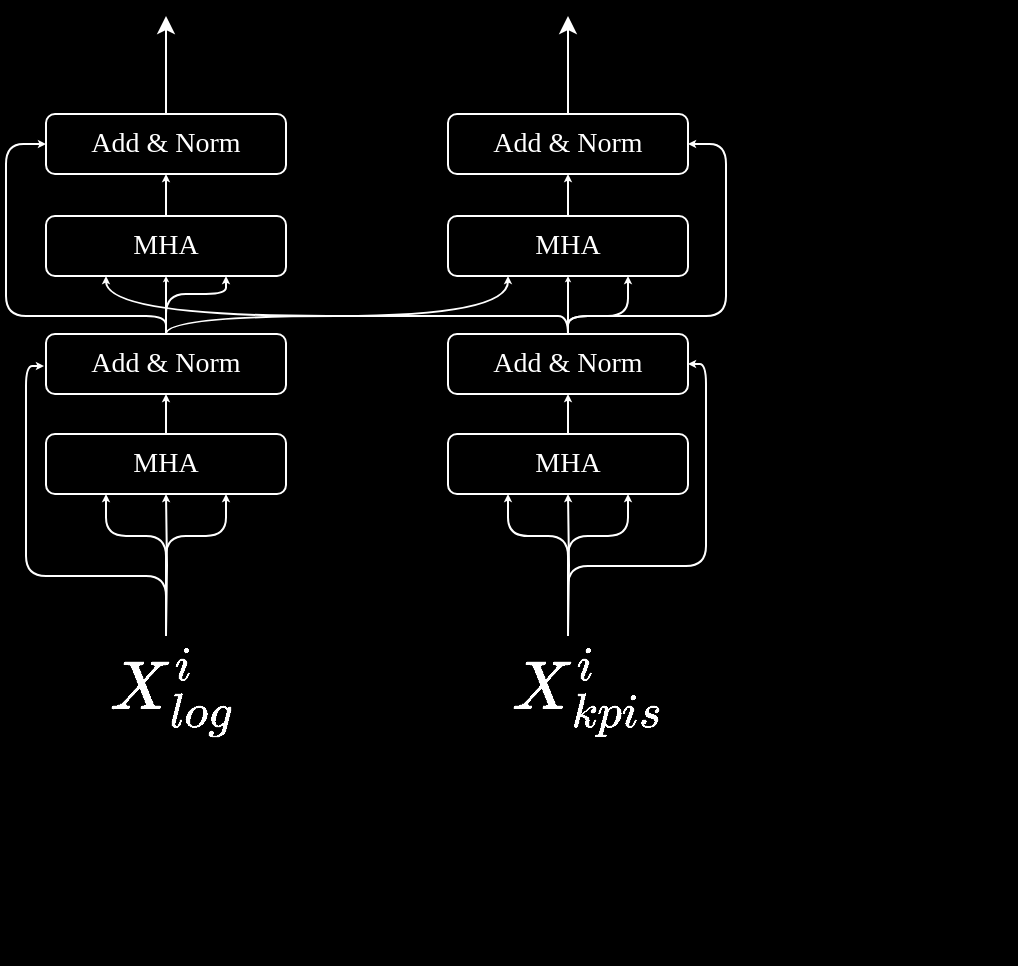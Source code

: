 <mxfile version="21.8.0" type="github">
  <diagram name="第 1 页" id="7Xx6FH7bHkI1iPReVcp6">
    <mxGraphModel dx="1111" dy="644" grid="1" gridSize="10" guides="1" tooltips="1" connect="1" arrows="1" fold="1" page="1" pageScale="1" pageWidth="827" pageHeight="1169" background="#000000" math="1" shadow="0">
      <root>
        <mxCell id="0" />
        <mxCell id="1" parent="0" />
        <mxCell id="5JCfvY9aso4xBgZU0NgJ-16" style="edgeStyle=orthogonalEdgeStyle;rounded=1;orthogonalLoop=1;jettySize=auto;html=1;entryX=0.75;entryY=1;entryDx=0;entryDy=0;strokeColor=#FFFFFF;strokeWidth=1;endSize=1;startSize=1;fontFamily=Verdana;exitX=0.5;exitY=0;exitDx=0;exitDy=0;fontColor=#FFFFFF;labelBackgroundColor=#000000;" parent="1" target="5JCfvY9aso4xBgZU0NgJ-5" edge="1">
          <mxGeometry relative="1" as="geometry">
            <Array as="points">
              <mxPoint x="250" y="340" />
              <mxPoint x="280" y="340" />
            </Array>
            <mxPoint x="250" y="390.0" as="sourcePoint" />
            <mxPoint x="290.0" y="319.0" as="targetPoint" />
          </mxGeometry>
        </mxCell>
        <mxCell id="5JCfvY9aso4xBgZU0NgJ-17" style="edgeStyle=orthogonalEdgeStyle;rounded=1;orthogonalLoop=1;jettySize=auto;html=1;exitX=0.5;exitY=0;exitDx=0;exitDy=0;strokeColor=#FFFFFF;strokeWidth=1;endSize=1;startSize=0;targetPerimeterSpacing=0;fontFamily=Verdana;entryX=0.25;entryY=1;entryDx=0;entryDy=0;fontColor=#FFFFFF;labelBackgroundColor=#000000;" parent="1" target="5JCfvY9aso4xBgZU0NgJ-5" edge="1">
          <mxGeometry relative="1" as="geometry">
            <Array as="points">
              <mxPoint x="250" y="340" />
              <mxPoint x="220" y="340" />
            </Array>
            <mxPoint x="250" y="390.0" as="sourcePoint" />
            <mxPoint x="230.0" y="319.0" as="targetPoint" />
          </mxGeometry>
        </mxCell>
        <mxCell id="5JCfvY9aso4xBgZU0NgJ-22" style="edgeStyle=orthogonalEdgeStyle;rounded=1;orthogonalLoop=1;jettySize=auto;html=1;exitX=0.5;exitY=0;exitDx=0;exitDy=0;strokeColor=#FFFFFF;entryX=0;entryY=0.5;entryDx=0;entryDy=0;strokeWidth=1;endSize=1;startSize=1;fontFamily=Verdana;fontColor=#FFFFFF;labelBackgroundColor=#000000;" parent="1" edge="1">
          <mxGeometry relative="1" as="geometry">
            <mxPoint x="189" y="255" as="targetPoint" />
            <mxPoint x="250" y="390.0" as="sourcePoint" />
            <Array as="points">
              <mxPoint x="250" y="360" />
              <mxPoint x="180" y="360" />
              <mxPoint x="180" y="255" />
            </Array>
          </mxGeometry>
        </mxCell>
        <mxCell id="GAgnMA058pUpvQtoYiCX-12" style="edgeStyle=orthogonalEdgeStyle;rounded=0;orthogonalLoop=1;jettySize=auto;html=1;exitX=0.5;exitY=0;exitDx=0;exitDy=0;entryX=0.5;entryY=1;entryDx=0;entryDy=0;strokeColor=#FFFFFF;endSize=1;startSize=1;fontColor=#FFFFFF;labelBackgroundColor=#000000;" edge="1" parent="1" target="5JCfvY9aso4xBgZU0NgJ-5">
          <mxGeometry relative="1" as="geometry">
            <mxPoint x="250" y="390.0" as="sourcePoint" />
          </mxGeometry>
        </mxCell>
        <mxCell id="5JCfvY9aso4xBgZU0NgJ-5" value="&lt;font style=&quot;font-size: 14px;&quot;&gt;MHA&lt;/font&gt;" style="rounded=1;whiteSpace=wrap;html=1;fillColor=#000000;strokeWidth=1;strokeColor=#FFFFFF;fontFamily=Verdana;fontColor=#FFFFFF;labelBackgroundColor=#000000;" parent="1" vertex="1">
          <mxGeometry x="190" y="289" width="120" height="30" as="geometry" />
        </mxCell>
        <mxCell id="5JCfvY9aso4xBgZU0NgJ-14" value="" style="endArrow=classic;html=1;rounded=1;strokeColor=#FFFFFF;endSize=1;strokeWidth=1;fontFamily=Verdana;fontColor=#FFFFFF;labelBackgroundColor=#000000;" parent="1" source="5JCfvY9aso4xBgZU0NgJ-5" target="5JCfvY9aso4xBgZU0NgJ-6" edge="1">
          <mxGeometry width="50" height="50" relative="1" as="geometry">
            <mxPoint x="247" y="290" as="sourcePoint" />
            <mxPoint x="300" y="170" as="targetPoint" />
            <Array as="points" />
          </mxGeometry>
        </mxCell>
        <mxCell id="5JCfvY9aso4xBgZU0NgJ-25" style="edgeStyle=orthogonalEdgeStyle;rounded=0;orthogonalLoop=1;jettySize=auto;html=1;exitX=0.5;exitY=0;exitDx=0;exitDy=0;entryX=0.5;entryY=1;entryDx=0;entryDy=0;strokeColor=#FFFFFF;strokeWidth=1;endSize=0;fontFamily=Verdana;fontColor=#FFFFFF;labelBackgroundColor=#000000;" parent="1" source="5JCfvY9aso4xBgZU0NgJ-6" target="5JCfvY9aso4xBgZU0NgJ-23" edge="1">
          <mxGeometry relative="1" as="geometry" />
        </mxCell>
        <mxCell id="5JCfvY9aso4xBgZU0NgJ-42" style="edgeStyle=orthogonalEdgeStyle;rounded=1;orthogonalLoop=1;jettySize=auto;html=1;exitX=0.5;exitY=0;exitDx=0;exitDy=0;entryX=0.25;entryY=1;entryDx=0;entryDy=0;strokeColor=#FFFFFF;endSize=1;strokeWidth=1;curved=1;fontFamily=Verdana;fontColor=#FFFFFF;labelBackgroundColor=#000000;" parent="1" source="5JCfvY9aso4xBgZU0NgJ-6" target="5JCfvY9aso4xBgZU0NgJ-40" edge="1">
          <mxGeometry relative="1" as="geometry">
            <Array as="points">
              <mxPoint x="250" y="230" />
              <mxPoint x="421" y="230" />
            </Array>
          </mxGeometry>
        </mxCell>
        <mxCell id="5JCfvY9aso4xBgZU0NgJ-44" style="rounded=1;orthogonalLoop=1;jettySize=auto;html=1;exitX=0.5;exitY=0;exitDx=0;exitDy=0;entryX=0.75;entryY=1;entryDx=0;entryDy=0;strokeColor=#FFFFFF;strokeWidth=1;endSize=1;startSize=1;fontFamily=Verdana;edgeStyle=orthogonalEdgeStyle;fontColor=#FFFFFF;labelBackgroundColor=#000000;" parent="1" source="5JCfvY9aso4xBgZU0NgJ-6" target="5JCfvY9aso4xBgZU0NgJ-23" edge="1">
          <mxGeometry relative="1" as="geometry">
            <Array as="points">
              <mxPoint x="250" y="219" />
              <mxPoint x="280" y="219" />
            </Array>
          </mxGeometry>
        </mxCell>
        <mxCell id="5JCfvY9aso4xBgZU0NgJ-47" style="edgeStyle=orthogonalEdgeStyle;rounded=1;orthogonalLoop=1;jettySize=auto;html=1;exitX=0.5;exitY=0;exitDx=0;exitDy=0;entryX=0;entryY=0.5;entryDx=0;entryDy=0;strokeColor=#FFFFFF;strokeWidth=1;endSize=1;startSize=1;fontFamily=Verdana;fontColor=#FFFFFF;labelBackgroundColor=#000000;" parent="1" source="5JCfvY9aso4xBgZU0NgJ-6" target="5JCfvY9aso4xBgZU0NgJ-45" edge="1">
          <mxGeometry relative="1" as="geometry">
            <Array as="points">
              <mxPoint x="250" y="230" />
              <mxPoint x="170" y="230" />
              <mxPoint x="170" y="144" />
            </Array>
          </mxGeometry>
        </mxCell>
        <mxCell id="5JCfvY9aso4xBgZU0NgJ-6" value="&lt;font size=&quot;1&quot;&gt;&lt;span style=&quot;font-size: 14px;&quot;&gt;Add &amp;amp; Norm&lt;/span&gt;&lt;/font&gt;" style="rounded=1;whiteSpace=wrap;html=1;fillColor=#000000;strokeWidth=1;strokeColor=#FFFFFF;fontFamily=Verdana;fontColor=#FFFFFF;labelBackgroundColor=#000000;" parent="1" vertex="1">
          <mxGeometry x="190" y="239" width="120" height="30" as="geometry" />
        </mxCell>
        <mxCell id="5JCfvY9aso4xBgZU0NgJ-48" style="edgeStyle=orthogonalEdgeStyle;rounded=1;orthogonalLoop=1;jettySize=auto;html=1;exitX=0.5;exitY=0;exitDx=0;exitDy=0;entryX=0.5;entryY=1;entryDx=0;entryDy=0;strokeColor=#FFFFFF;strokeWidth=1;endSize=1;startSize=1;fontFamily=Verdana;fontColor=#FFFFFF;labelBackgroundColor=#000000;" parent="1" source="5JCfvY9aso4xBgZU0NgJ-23" target="5JCfvY9aso4xBgZU0NgJ-45" edge="1">
          <mxGeometry relative="1" as="geometry" />
        </mxCell>
        <mxCell id="5JCfvY9aso4xBgZU0NgJ-23" value="&lt;font style=&quot;font-size: 14px;&quot;&gt;MHA&lt;/font&gt;" style="rounded=1;whiteSpace=wrap;html=1;fillColor=#000000;strokeWidth=1;strokeColor=#FFFFFF;fontFamily=Verdana;fontColor=#FFFFFF;labelBackgroundColor=#000000;" parent="1" vertex="1">
          <mxGeometry x="190" y="180" width="120" height="30" as="geometry" />
        </mxCell>
        <mxCell id="GAgnMA058pUpvQtoYiCX-13" style="edgeStyle=orthogonalEdgeStyle;rounded=0;orthogonalLoop=1;jettySize=auto;html=1;exitX=0.5;exitY=0;exitDx=0;exitDy=0;entryX=0.5;entryY=1;entryDx=0;entryDy=0;strokeColor=#FFFFFF;endSize=1;startSize=0;fontColor=#FFFFFF;labelBackgroundColor=#000000;" edge="1" parent="1" target="5JCfvY9aso4xBgZU0NgJ-34">
          <mxGeometry relative="1" as="geometry">
            <mxPoint x="451" y="390" as="sourcePoint" />
          </mxGeometry>
        </mxCell>
        <mxCell id="GAgnMA058pUpvQtoYiCX-14" style="edgeStyle=orthogonalEdgeStyle;orthogonalLoop=1;jettySize=auto;html=1;exitX=0.5;exitY=0;exitDx=0;exitDy=0;entryX=0.25;entryY=1;entryDx=0;entryDy=0;rounded=1;strokeColor=#FFFFFF;endSize=1;startSize=1;fontColor=#FFFFFF;labelBackgroundColor=#000000;" edge="1" parent="1" target="5JCfvY9aso4xBgZU0NgJ-34">
          <mxGeometry relative="1" as="geometry">
            <mxPoint x="451" y="390" as="sourcePoint" />
            <Array as="points">
              <mxPoint x="451" y="340" />
              <mxPoint x="421" y="340" />
            </Array>
          </mxGeometry>
        </mxCell>
        <mxCell id="GAgnMA058pUpvQtoYiCX-15" style="edgeStyle=orthogonalEdgeStyle;rounded=1;orthogonalLoop=1;jettySize=auto;html=1;exitX=0.5;exitY=0;exitDx=0;exitDy=0;entryX=0.75;entryY=1;entryDx=0;entryDy=0;strokeColor=#FFFFFF;endSize=1;startSize=0;fontColor=#FFFFFF;labelBackgroundColor=#000000;" edge="1" parent="1" target="5JCfvY9aso4xBgZU0NgJ-34">
          <mxGeometry relative="1" as="geometry">
            <mxPoint x="451" y="390" as="sourcePoint" />
            <Array as="points">
              <mxPoint x="451" y="340" />
              <mxPoint x="481" y="340" />
            </Array>
          </mxGeometry>
        </mxCell>
        <mxCell id="GAgnMA058pUpvQtoYiCX-16" style="edgeStyle=orthogonalEdgeStyle;rounded=1;orthogonalLoop=1;jettySize=auto;html=1;exitX=0.5;exitY=0;exitDx=0;exitDy=0;entryX=1;entryY=0.5;entryDx=0;entryDy=0;strokeColor=#FFFFFF;endSize=1;startSize=1;" edge="1" parent="1" target="5JCfvY9aso4xBgZU0NgJ-39">
          <mxGeometry relative="1" as="geometry">
            <mxPoint x="451" y="390" as="sourcePoint" />
            <Array as="points">
              <mxPoint x="451" y="355" />
              <mxPoint x="520" y="355" />
              <mxPoint x="520" y="254" />
            </Array>
          </mxGeometry>
        </mxCell>
        <mxCell id="5JCfvY9aso4xBgZU0NgJ-34" value="&lt;font style=&quot;font-size: 14px;&quot;&gt;MHA&lt;/font&gt;" style="rounded=1;whiteSpace=wrap;html=1;fillColor=#000000;strokeWidth=1;strokeColor=#FFFFFF;fontFamily=Verdana;labelBackgroundColor=#000000;fontColor=#FFFFFF;" parent="1" vertex="1">
          <mxGeometry x="391" y="289" width="120" height="30" as="geometry" />
        </mxCell>
        <mxCell id="5JCfvY9aso4xBgZU0NgJ-35" value="" style="endArrow=classic;html=1;rounded=1;strokeColor=#FFFFFF;endSize=1;strokeWidth=1;fontFamily=Verdana;fontColor=#FFFFFF;labelBackgroundColor=#000000;" parent="1" source="5JCfvY9aso4xBgZU0NgJ-34" target="5JCfvY9aso4xBgZU0NgJ-39" edge="1">
          <mxGeometry width="50" height="50" relative="1" as="geometry">
            <mxPoint x="448" y="290" as="sourcePoint" />
            <mxPoint x="501" y="170" as="targetPoint" />
            <Array as="points" />
          </mxGeometry>
        </mxCell>
        <mxCell id="5JCfvY9aso4xBgZU0NgJ-38" style="edgeStyle=orthogonalEdgeStyle;rounded=0;orthogonalLoop=1;jettySize=auto;html=1;exitX=0.5;exitY=0;exitDx=0;exitDy=0;entryX=0.5;entryY=1;entryDx=0;entryDy=0;strokeColor=#FFFFFF;strokeWidth=1;endSize=0;fontFamily=Verdana;fontColor=#FFFFFF;labelBackgroundColor=#000000;" parent="1" source="5JCfvY9aso4xBgZU0NgJ-39" target="5JCfvY9aso4xBgZU0NgJ-40" edge="1">
          <mxGeometry relative="1" as="geometry" />
        </mxCell>
        <mxCell id="5JCfvY9aso4xBgZU0NgJ-41" style="rounded=1;orthogonalLoop=1;jettySize=auto;html=1;exitX=0.5;exitY=0;exitDx=0;exitDy=0;entryX=0.25;entryY=1;entryDx=0;entryDy=0;edgeStyle=orthogonalEdgeStyle;strokeColor=#FFFFFF;endSize=1;strokeWidth=1;startSize=1;curved=1;fontFamily=Verdana;fontColor=#FFFFFF;labelBackgroundColor=#000000;" parent="1" source="5JCfvY9aso4xBgZU0NgJ-39" target="5JCfvY9aso4xBgZU0NgJ-23" edge="1">
          <mxGeometry relative="1" as="geometry">
            <Array as="points">
              <mxPoint x="441" y="230" />
              <mxPoint x="215" y="230" />
            </Array>
          </mxGeometry>
        </mxCell>
        <mxCell id="5JCfvY9aso4xBgZU0NgJ-43" style="edgeStyle=orthogonalEdgeStyle;rounded=1;orthogonalLoop=1;jettySize=auto;html=1;exitX=0.5;exitY=0;exitDx=0;exitDy=0;entryX=0.75;entryY=1;entryDx=0;entryDy=0;strokeColor=#FFFFFF;strokeWidth=1;endSize=1;startSize=1;fontFamily=Verdana;fontColor=#FFFFFF;labelBackgroundColor=#000000;" parent="1" source="5JCfvY9aso4xBgZU0NgJ-39" target="5JCfvY9aso4xBgZU0NgJ-40" edge="1">
          <mxGeometry relative="1" as="geometry">
            <Array as="points">
              <mxPoint x="451" y="230" />
              <mxPoint x="481" y="230" />
            </Array>
          </mxGeometry>
        </mxCell>
        <mxCell id="5JCfvY9aso4xBgZU0NgJ-50" style="edgeStyle=orthogonalEdgeStyle;rounded=1;orthogonalLoop=1;jettySize=auto;html=1;exitX=0.5;exitY=0;exitDx=0;exitDy=0;entryX=1;entryY=0.5;entryDx=0;entryDy=0;strokeColor=#FFFFFF;strokeWidth=1;endSize=1;startSize=1;fontFamily=Verdana;fontColor=#FFFFFF;labelBackgroundColor=#000000;" parent="1" source="5JCfvY9aso4xBgZU0NgJ-39" target="5JCfvY9aso4xBgZU0NgJ-46" edge="1">
          <mxGeometry relative="1" as="geometry">
            <Array as="points">
              <mxPoint x="451" y="230" />
              <mxPoint x="530" y="230" />
              <mxPoint x="530" y="144" />
            </Array>
            <mxPoint x="480.0" y="239.0" as="sourcePoint" />
            <mxPoint x="540.0" y="144" as="targetPoint" />
          </mxGeometry>
        </mxCell>
        <mxCell id="5JCfvY9aso4xBgZU0NgJ-39" value="&lt;font size=&quot;1&quot;&gt;&lt;span style=&quot;font-size: 14px;&quot;&gt;Add &amp;amp; Norm&lt;/span&gt;&lt;/font&gt;" style="rounded=1;whiteSpace=wrap;html=1;fillColor=#000000;strokeWidth=1;strokeColor=#FFFFFF;fontFamily=Verdana;fontColor=#FFFFFF;labelBackgroundColor=#000000;" parent="1" vertex="1">
          <mxGeometry x="391" y="239" width="120" height="30" as="geometry" />
        </mxCell>
        <mxCell id="5JCfvY9aso4xBgZU0NgJ-49" style="edgeStyle=orthogonalEdgeStyle;rounded=1;orthogonalLoop=1;jettySize=auto;html=1;exitX=0.5;exitY=0;exitDx=0;exitDy=0;entryX=0.5;entryY=1;entryDx=0;entryDy=0;strokeColor=#FFFFFF;strokeWidth=1;endSize=1;startSize=1;fontFamily=Verdana;fontColor=#FFFFFF;labelBackgroundColor=#000000;" parent="1" source="5JCfvY9aso4xBgZU0NgJ-40" target="5JCfvY9aso4xBgZU0NgJ-46" edge="1">
          <mxGeometry relative="1" as="geometry" />
        </mxCell>
        <mxCell id="5JCfvY9aso4xBgZU0NgJ-40" value="&lt;font style=&quot;font-size: 14px;&quot;&gt;MHA&lt;/font&gt;" style="rounded=1;whiteSpace=wrap;html=1;fillColor=#000000;strokeWidth=1;strokeColor=#FFFFFF;fontFamily=Verdana;fontColor=#FFFFFF;labelBackgroundColor=#000000;" parent="1" vertex="1">
          <mxGeometry x="391" y="180" width="120" height="30" as="geometry" />
        </mxCell>
        <mxCell id="GAgnMA058pUpvQtoYiCX-5" style="edgeStyle=orthogonalEdgeStyle;rounded=0;orthogonalLoop=1;jettySize=auto;html=1;exitX=0.5;exitY=0;exitDx=0;exitDy=0;fontColor=#FFFFFF;targetPerimeterSpacing=5;sourcePerimeterSpacing=6;strokeColor=#FFFFFF;strokeWidth=1;fontFamily=Verdana;labelBackgroundColor=#000000;" edge="1" parent="1" source="5JCfvY9aso4xBgZU0NgJ-45">
          <mxGeometry relative="1" as="geometry">
            <mxPoint x="250" y="80" as="targetPoint" />
            <Array as="points">
              <mxPoint x="250" y="80" />
            </Array>
          </mxGeometry>
        </mxCell>
        <mxCell id="5JCfvY9aso4xBgZU0NgJ-45" value="&lt;font size=&quot;1&quot;&gt;&lt;span style=&quot;font-size: 14px;&quot;&gt;Add &amp;amp; Norm&lt;/span&gt;&lt;/font&gt;" style="rounded=1;whiteSpace=wrap;html=1;fillColor=#000000;strokeWidth=1;strokeColor=#FFFFFF;fontFamily=Verdana;fontColor=#FFFFFF;labelBackgroundColor=#000000;" parent="1" vertex="1">
          <mxGeometry x="190" y="129" width="120" height="30" as="geometry" />
        </mxCell>
        <mxCell id="GAgnMA058pUpvQtoYiCX-7" style="edgeStyle=orthogonalEdgeStyle;rounded=0;orthogonalLoop=1;jettySize=auto;html=1;exitX=0.5;exitY=0;exitDx=0;exitDy=0;strokeColor=#FFFFFF;strokeWidth=1;fontFamily=Verdana;fontColor=#FFFFFF;labelBackgroundColor=#000000;" edge="1" parent="1" source="5JCfvY9aso4xBgZU0NgJ-46">
          <mxGeometry relative="1" as="geometry">
            <mxPoint x="451" y="80" as="targetPoint" />
          </mxGeometry>
        </mxCell>
        <mxCell id="5JCfvY9aso4xBgZU0NgJ-46" value="&lt;font size=&quot;1&quot;&gt;&lt;span style=&quot;font-size: 14px;&quot;&gt;Add &amp;amp; Norm&lt;/span&gt;&lt;/font&gt;" style="rounded=1;whiteSpace=wrap;html=1;fillColor=#000000;strokeWidth=1;strokeColor=#FFFFFF;fontFamily=Verdana;fontColor=#FFFFFF;labelBackgroundColor=#000000;" parent="1" vertex="1">
          <mxGeometry x="391" y="129" width="120" height="30" as="geometry" />
        </mxCell>
        <mxCell id="GAgnMA058pUpvQtoYiCX-17" value="&lt;h2 style=&quot;font-size: 29px;&quot;&gt;&lt;font style=&quot;font-size: 29px;&quot; color=&quot;#ffffff&quot;&gt;$$X_{\textit{kpis}}^{\textit{i}}$$&lt;/font&gt;&lt;/h2&gt;&lt;font style=&quot;font-size: 29px;&quot; color=&quot;#ffffff&quot;&gt;&lt;br&gt;&lt;/font&gt;" style="text;html=1;strokeColor=none;fillColor=none;align=center;verticalAlign=middle;whiteSpace=wrap;rounded=0;" vertex="1" parent="1">
          <mxGeometry x="411" y="400" width="100" height="70" as="geometry" />
        </mxCell>
        <mxCell id="GAgnMA058pUpvQtoYiCX-19" value="&lt;h2 style=&quot;border-color: var(--border-color); font-size: 29px;&quot;&gt;&lt;font color=&quot;#ffffff&quot; style=&quot;border-color: var(--border-color); font-size: 29px;&quot;&gt;$$X_{\textit{log}}^{\textit{i}}$$&lt;/font&gt;&lt;/h2&gt;&lt;font color=&quot;#ffffff&quot; style=&quot;border-color: var(--border-color); font-size: 29px;&quot;&gt;&lt;br style=&quot;border-color: var(--border-color); color: rgb(255, 255, 255); font-family: Helvetica; font-size: 29px; font-style: normal; font-variant-ligatures: normal; font-variant-caps: normal; font-weight: 400; letter-spacing: normal; orphans: 2; text-align: center; text-indent: 0px; text-transform: none; widows: 2; word-spacing: 0px; -webkit-text-stroke-width: 0px; background-color: rgb(251, 251, 251); text-decoration-thickness: initial; text-decoration-style: initial; text-decoration-color: initial;&quot;&gt;&lt;br&gt;&lt;br&gt;&lt;/font&gt;" style="text;whiteSpace=wrap;html=1;" vertex="1" parent="1">
          <mxGeometry x="220" y="360" width="80" height="100" as="geometry" />
        </mxCell>
      </root>
    </mxGraphModel>
  </diagram>
</mxfile>
